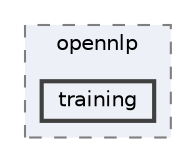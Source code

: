 digraph "C:/Users/13pedro/OneDrive/ULL/Programación/LAB/opennlp-demo_LABp05/src/main/java/org/fogbeam/example/opennlp/training"
{
 // LATEX_PDF_SIZE
  bgcolor="transparent";
  edge [fontname=Helvetica,fontsize=10,labelfontname=Helvetica,labelfontsize=10];
  node [fontname=Helvetica,fontsize=10,shape=box,height=0.2,width=0.4];
  compound=true
  subgraph clusterdir_b6514a9bdebac0b043959b19780dfdb0 {
    graph [ bgcolor="#edf0f7", pencolor="grey50", label="opennlp", fontname=Helvetica,fontsize=10 style="filled,dashed", URL="dir_b6514a9bdebac0b043959b19780dfdb0.html",tooltip=""]
  dir_826b8f898fe18bc22444bd9d6c6364a9 [label="training", fillcolor="#edf0f7", color="grey25", style="filled,bold", URL="dir_826b8f898fe18bc22444bd9d6c6364a9.html",tooltip=""];
  }
}
